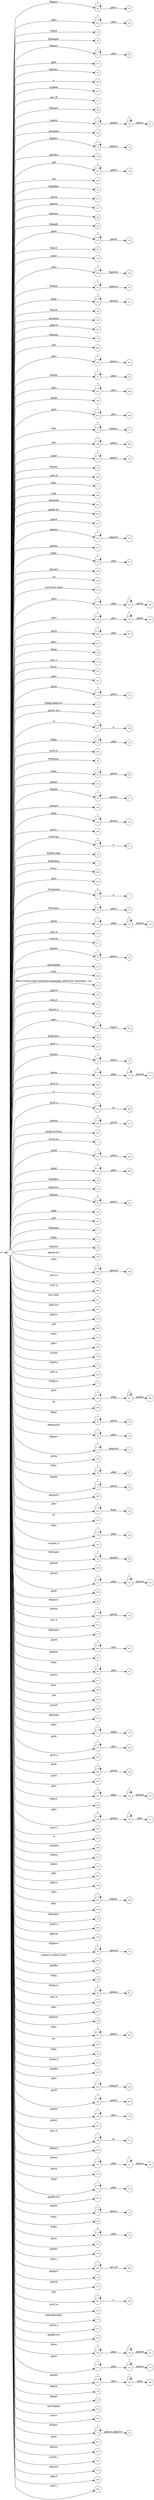 digraph NFA {
  rankdir=LR;
  node [shape=circle, fontsize=10];
  __start [shape=point, label=""];
  __start -> 1;
  69 [label="69"];
  10 [label="10"];
  241 [label="241"];
  45 [label="45"];
  55 [label="55"];
  67 [label="67"];
  147 [label="147"];
  261 [label="261"];
  228 [label="228"];
  43 [label="43"];
  217 [label="217"];
  300 [label="300"];
  301 [label="301"];
  277 [label="277"];
  66 [label="66"];
  23 [label="23"];
  164 [label="164"];
  73 [label="73"];
  74 [label="74"];
  159 [label="159"];
  81 [label="81"];
  135 [label="135"];
  63 [label="63"];
  293 [label="293"];
  240 [label="240"];
  85 [label="85"];
  253 [label="253"];
  151 [label="151"];
  60 [label="60"];
  178 [label="178"];
  83 [label="83"];
  211 [label="211"];
  20 [label="20"];
  87 [label="87"];
  172 [label="172"];
  112 [label="112"];
  229 [label="229"];
  64 [label="64"];
  124 [label="124"];
  140 [label="140"];
  44 [label="44"];
  163 [label="163"];
  195 [label="195"];
  22 [label="22"];
  56 [label="56"];
  259 [label="259"];
  182 [label="182"];
  296 [label="296"];
  245 [label="245"];
  54 [label="54"];
  226 [label="226"];
  21 [label="21"];
  244 [label="244"];
  247 [label="247"];
  199 [label="199"];
  263 [label="263"];
  9 [label="9"];
  168 [label="168"];
  175 [label="175"];
  127 [label="127"];
  188 [label="188"];
  12 [label="12"];
  269 [label="269"];
  8 [label="8"];
  294 [label="294"];
  161 [label="161"];
  200 [label="200"];
  223 [label="223"];
  191 [label="191"];
  213 [label="213"];
  92 [label="92"];
  192 [label="192"];
  105 [label="105"];
  295 [label="295"];
  102 [label="102"];
  236 [label="236"];
  230 [label="230"];
  237 [label="237"];
  238 [label="238"];
  128 [label="128"];
  27 [label="27"];
  143 [label="143"];
  52 [label="52"];
  249 [label="249"];
  206 [label="206"];
  256 [label="256"];
  234 [label="234"];
  99 [label="99"];
  274 [label="274"];
  280 [label="280"];
  310 [label="310"];
  210 [label="210"];
  224 [label="224"];
  170 [label="170"];
  37 [label="37"];
  68 [label="68"];
  156 [label="156"];
  16 [label="16"];
  107 [label="107"];
  212 [label="212"];
  29 [label="29"];
  285 [label="285"];
  50 [label="50"];
  108 [label="108"];
  94 [label="94"];
  155 [label="155"];
  49 [label="49"];
  264 [label="264"];
  26 [label="26"];
  162 [label="162"];
  142 [label="142"];
  286 [label="286"];
  4 [label="4"];
  36 [label="36"];
  141 [label="141"];
  2 [label="2"];
  308 [label="308"];
  131 [label="131"];
  262 [label="262"];
  6 [label="6"];
  51 [label="51"];
  114 [label="114"];
  273 [label="273"];
  288 [label="288"];
  317 [label="317"];
  19 [label="19"];
  315 [label="315"];
  306 [label="306"];
  101 [label="101"];
  176 [label="176"];
  197 [label="197"];
  276 [label="276"];
  100 [label="100"];
  231 [label="231"];
  98 [label="98"];
  133 [label="133"];
  281 [label="281"];
  130 [label="130"];
  13 [label="13"];
  111 [label="111"];
  289 [label="289"];
  313 [label="313"];
  279 [label="279"];
  216 [label="216"];
  298 [label="298"];
  24 [label="24"];
  95 [label="95"];
  201 [label="201"];
  3 [label="3"];
  183 [label="183"];
  250 [label="250"];
  110 [label="110"];
  185 [label="185"];
  84 [label="84"];
  41 [label="41"];
  62 [label="62"];
  144 [label="144"];
  267 [label="267"];
  76 [label="76"];
  47 [label="47"];
  122 [label="122"];
  139 [label="139"];
  11 [label="11"];
  14 [label="14"];
  40 [label="40"];
  158 [label="158"];
  243 [label="243"];
  246 [label="246"];
  282 [label="282"];
  284 [label="284"];
  312 [label="312"];
  145 [label="145"];
  153 [label="153"];
  266 [label="266"];
  311 [label="311"];
  255 [label="255"];
  171 [label="171"];
  189 [label="189"];
  318 [label="318"];
  42 [label="42"];
  268 [label="268"];
  77 [label="77"];
  126 [label="126"];
  106 [label="106"];
  184 [label="184"];
  125 [label="125"];
  33 [label="33"];
  251 [label="251"];
  53 [label="53"];
  71 [label="71"];
  25 [label="25"];
  146 [label="146"];
  90 [label="90"];
  17 [label="17"];
  239 [label="239"];
  165 [label="165"];
  118 [label="118"];
  232 [label="232"];
  233 [label="233"];
  316 [label="316"];
  179 [label="179"];
  302 [label="302"];
  119 [label="119"];
  48 [label="48"];
  7 [label="7"];
  79 [label="79"];
  150 [label="150"];
  117 [label="117"];
  208 [label="208"];
  82 [label="82"];
  214 [label="214"];
  272 [label="272"];
  57 [label="57"];
  260 [label="260"];
  72 [label="72"];
  220 [label="220"];
  61 [label="61"];
  96 [label="96"];
  169 [label="169"];
  186 [label="186"];
  167 [label="167"];
  309 [label="309"];
  218 [label="218"];
  5 [label="5"];
  148 [label="148"];
  160 [label="160"];
  177 [label="177"];
  219 [label="219"];
  278 [label="278"];
  209 [label="209"];
  166 [label="166"];
  121 [label="121"];
  123 [label="123"];
  88 [label="88"];
  97 [label="97"];
  235 [label="235"];
  283 [label="283"];
  113 [label="113"];
  292 [label="292"];
  299 [label="299"];
  137 [label="137"];
  154 [label="154"];
  222 [label="222"];
  196 [label="196"];
  34 [label="34"];
  93 [label="93"];
  227 [label="227"];
  305 [label="305"];
  65 [label="65"];
  58 [label="58"];
  265 [label="265"];
  194 [label="194"];
  207 [label="207"];
  78 [label="78"];
  103 [label="103"];
  202 [label="202"];
  28 [label="28"];
  70 [label="70"];
  80 [label="80"];
  270 [label="270"];
  115 [label="115"];
  252 [label="252"];
  46 [label="46"];
  181 [label="181"];
  307 [label="307"];
  89 [label="89"];
  275 [label="275"];
  204 [label="204"];
  225 [label="225"];
  258 [label="258"];
  116 [label="116"];
  138 [label="138"];
  1 [label="1"];
  221 [label="221"];
  109 [label="109"];
  104 [label="104"];
  120 [label="120"];
  32 [label="32"];
  149 [label="149"];
  173 [label="173"];
  203 [label="203"];
  15 [label="15"];
  242 [label="242"];
  86 [label="86"];
  18 [label="18"];
  31 [label="31"];
  152 [label="152"];
  174 [label="174"];
  190 [label="190"];
  287 [label="287"];
  38 [label="38"];
  134 [label="134"];
  157 [label="157"];
  180 [label="180"];
  297 [label="297"];
  291 [label="291"];
  59 [label="59"];
  271 [label="271"];
  205 [label="205"];
  129 [label="129"];
  132 [label="132"];
  187 [label="187"];
  39 [label="39"];
  30 [label="30"];
  35 [label="35"];
  314 [label="314"];
  304 [label="304"];
  75 [label="75"];
  257 [label="257"];
  254 [label="254"];
  303 [label="303"];
  193 [label="193"];
  198 [label="198"];
  91 [label="91"];
  248 [label="248"];
  290 [label="290"];
  215 [label="215"];
  136 [label="136"];
  { node [shape=doublecircle]; 2 3 5 7 8 10 11 12 14 16 18 20 22 25 27 28 30 32 34 35 36 37 38 39 40 41 42 43 44 45 46 47 49 50 52 54 55 56 57 58 59 60 61 63 65 66 68 70 72 74 76 77 79 81 82 83 84 85 86 87 88 89 91 93 95 97 98 99 100 101 102 103 104 105 106 108 110 113 116 119 122 125 128 131 134 136 137 139 141 143 144 145 146 147 148 149 150 151 152 153 154 155 156 157 158 159 160 161 162 163 164 165 166 167 169 171 172 174 176 178 180 182 184 186 189 190 192 193 194 195 196 197 198 199 200 201 202 203 204 205 207 208 210 212 213 215 217 218 220 221 222 223 224 226 228 230 232 234 237 240 242 244 246 248 251 252 253 254 255 256 257 259 261 262 264 265 266 267 268 269 270 271 272 273 274 275 276 277 278 280 281 282 283 284 285 286 288 289 290 291 292 293 294 295 296 298 299 300 301 302 303 304 305 306 307 308 309 310 311 312 313 314 315 316 317 318 }
  1 -> 2 [label="#GBMPAL"];
  1 -> 3 [label="#SIvCob"];
  1 -> 4 [label="#SIvCob"];
  4 -> 4 [label="*"];
  4 -> 5 [label="a"];
  1 -> 6 [label="#WqQANb"];
  6 -> 6 [label="*"];
  6 -> 7 [label="a"];
  1 -> 8 [label="#gb"];
  1 -> 9 [label="#gb"];
  9 -> 9 [label="*"];
  9 -> 10 [label="#gbprc"];
  1 -> 11 [label="#gbb"];
  1 -> 12 [label="#gbbw"];
  1 -> 13 [label="#gbd4"];
  13 -> 13 [label="*"];
  13 -> 14 [label=".gbmc"];
  1 -> 15 [label="#gbd4"];
  15 -> 15 [label="*"];
  15 -> 16 [label=".gbmcc"];
  1 -> 17 [label="#gbd4"];
  17 -> 17 [label="*"];
  17 -> 18 [label=".gbmh"];
  1 -> 19 [label="#gbd4"];
  19 -> 19 [label="*"];
  19 -> 20 [label=".gbmtc"];
  1 -> 21 [label="#gbd4"];
  21 -> 21 [label="*"];
  21 -> 22 [label=".gbpc"];
  1 -> 23 [label="#gbd4"];
  23 -> 23 [label="*"];
  23 -> 24 [label=".gbpgs"];
  24 -> 24 [label="*"];
  24 -> 25 [label=".gbmtc"];
  1 -> 26 [label="#gbd4"];
  26 -> 26 [label="*"];
  26 -> 27 [label=".gbsbic"];
  1 -> 28 [label="#gbg"];
  1 -> 29 [label="#gbg"];
  29 -> 29 [label="*"];
  29 -> 30 [label=".gbgt"];
  1 -> 31 [label="#gbg"];
  31 -> 31 [label="*"];
  31 -> 32 [label=".gbm"];
  1 -> 33 [label="#gbg"];
  33 -> 33 [label="*"];
  33 -> 34 [label=".gbtcb"];
  1 -> 35 [label="#gbg5"];
  1 -> 36 [label="#gbg6.gbgt"];
  1 -> 37 [label="#gbg6.gbgt-hvr"];
  1 -> 38 [label="#gbgs5"];
  1 -> 39 [label="#gbi4i"];
  1 -> 40 [label="#gbi4id"];
  1 -> 41 [label="#gbi4m1"];
  1 -> 42 [label="#gbi4s"];
  1 -> 43 [label="#gbi4s1"];
  1 -> 44 [label="#gbi4t"];
  1 -> 45 [label="#gbi5"];
  1 -> 46 [label="#gbmm"];
  1 -> 47 [label="#gbmpal"];
  1 -> 48 [label="#gbmpal"];
  48 -> 48 [label="*"];
  48 -> 49 [label=".gbqfbb"];
  1 -> 50 [label="#gbmpas"];
  1 -> 51 [label="#gbmpas"];
  51 -> 51 [label="*"];
  51 -> 52 [label=".gbmt"];
  1 -> 53 [label="#gbmpasb"];
  53 -> 53 [label="*"];
  53 -> 54 [label=".gbps"];
  1 -> 55 [label="#gbmpdv"];
  1 -> 56 [label="#gbmpi"];
  1 -> 57 [label="#gbmpid"];
  1 -> 58 [label="#gbmpiw"];
  1 -> 59 [label="#gbmplp.gbps"];
  1 -> 60 [label="#gbmps"];
  1 -> 61 [label="#gbpm"];
  1 -> 62 [label="#gbpm"];
  62 -> 62 [label="*"];
  62 -> 63 [label=".gbml1"];
  1 -> 64 [label="#gbpm"];
  64 -> 64 [label="*"];
  64 -> 65 [label=".gbpmtc"];
  1 -> 66 [label="#gbpms"];
  1 -> 67 [label="#gbprc"];
  67 -> 67 [label="*"];
  67 -> 68 [label=".gbm"];
  1 -> 69 [label="#gbprc"];
  69 -> 69 [label="*"];
  69 -> 70 [label=".gbmc"];
  1 -> 71 [label="#gbprc"];
  71 -> 71 [label="*"];
  71 -> 72 [label=".gbprcbc"];
  1 -> 73 [label="#gbprc"];
  73 -> 73 [label="*"];
  73 -> 74 [label=".gbprcx"];
  1 -> 75 [label="#gbprc"];
  75 -> 75 [label="*"];
  75 -> 76 [label=".gbprcx.gbgt-hvr"];
  1 -> 77 [label="#gbprca"];
  1 -> 78 [label="#gbprca"];
  78 -> 78 [label="*"];
  78 -> 79 [label=".gbmab"];
  1 -> 80 [label="#gbprca"];
  80 -> 80 [label="*"];
  80 -> 81 [label=".gbmac"];
  1 -> 82 [label="#gbprcs"];
  1 -> 83 [label="#gbqfb"];
  1 -> 84 [label="#gbqfbw"];
  1 -> 85 [label="#gbqfqw"];
  1 -> 86 [label="#gbs"];
  1 -> 87 [label="#gbx3"];
  1 -> 88 [label="#gbx4"];
  1 -> 89 [label="#gbz"];
  1 -> 90 [label="#gbz"];
  90 -> 90 [label="*"];
  90 -> 91 [label=".gbgt"];
  1 -> 92 [label="#gbz"];
  92 -> 92 [label="*"];
  92 -> 93 [label=".gbm"];
  1 -> 94 [label="#gbz"];
  94 -> 94 [label="*"];
  94 -> 95 [label=".gbtcb"];
  1 -> 96 [label="#gbz"];
  96 -> 96 [label="*"];
  96 -> 97 [label=".gbzt"];
  1 -> 98 [label="#gbztms1"];
  1 -> 99 [label="#gog"];
  1 -> 100 [label="#gssb_b"];
  1 -> 101 [label="#gws-output-pages-elements-homepage_additional_languages__als"];
  1 -> 102 [label="-moz-focus-inner"];
  1 -> 103 [label="-webkit-scrollbar-track"];
  1 -> 104 [label=".GBMCC"];
  1 -> 105 [label=".H6sW5"];
  1 -> 106 [label=".ds"];
  1 -> 107 [label=".fl"];
  107 -> 107 [label="*"];
  107 -> 108 [label="a"];
  1 -> 109 [label=".gac_m"];
  109 -> 109 [label="*"];
  109 -> 110 [label="td"];
  1 -> 111 [label=".gbem"];
  111 -> 111 [label="*"];
  111 -> 112 [label=".gbgs"];
  112 -> 112 [label="*"];
  112 -> 113 [label=".gbmab"];
  1 -> 114 [label=".gbem"];
  114 -> 114 [label="*"];
  114 -> 115 [label=".gbgs"];
  115 -> 115 [label="*"];
  115 -> 116 [label=".gbmac"];
  1 -> 117 [label=".gbemi"];
  117 -> 117 [label="*"];
  117 -> 118 [label=".gbgs"];
  118 -> 118 [label="*"];
  118 -> 119 [label=".gbmab"];
  1 -> 120 [label=".gbemi"];
  120 -> 120 [label="*"];
  120 -> 121 [label=".gbgs"];
  121 -> 121 [label="*"];
  121 -> 122 [label=".gbmac"];
  1 -> 123 [label=".gbes"];
  123 -> 123 [label="*"];
  123 -> 124 [label=".gbgs"];
  124 -> 124 [label="*"];
  124 -> 125 [label=".gbmab"];
  1 -> 126 [label=".gbes"];
  126 -> 126 [label="*"];
  126 -> 127 [label=".gbgs"];
  127 -> 127 [label="*"];
  127 -> 128 [label=".gbmac"];
  1 -> 129 [label=".gbesi"];
  129 -> 129 [label="*"];
  129 -> 130 [label=".gbgs"];
  130 -> 130 [label="*"];
  130 -> 131 [label=".gbmab"];
  1 -> 132 [label=".gbesi"];
  132 -> 132 [label="*"];
  132 -> 133 [label=".gbgs"];
  133 -> 133 [label="*"];
  133 -> 134 [label=".gbmac"];
  1 -> 135 [label=".gbf"];
  135 -> 135 [label="*"];
  135 -> 136 [label=".gbmt"];
  1 -> 137 [label=".gbg4a"];
  1 -> 138 [label=".gbg4a"];
  138 -> 138 [label="*"];
  138 -> 139 [label=".gbts"];
  1 -> 140 [label=".gbgs"];
  140 -> 140 [label="*"];
  140 -> 141 [label=".gbmab"];
  1 -> 142 [label=".gbgs"];
  142 -> 142 [label="*"];
  142 -> 143 [label=".gbmac"];
  1 -> 144 [label=".gbgt"];
  1 -> 145 [label=".gbgt-hvr"];
  1 -> 146 [label=".gbi4p"];
  1 -> 147 [label=".gbm"];
  1 -> 148 [label=".gbm0l"];
  1 -> 149 [label=".gbma"];
  1 -> 150 [label=".gbmab"];
  1 -> 151 [label=".gbmac"];
  1 -> 152 [label=".gbmc"];
  1 -> 153 [label=".gbmcc"];
  1 -> 154 [label=".gbmh"];
  1 -> 155 [label=".gbml1"];
  1 -> 156 [label=".gbml1-hvr"];
  1 -> 157 [label=".gbmlb"];
  1 -> 158 [label=".gbmlb-hvr"];
  1 -> 159 [label=".gbmlbw"];
  1 -> 160 [label=".gbmpala"];
  1 -> 161 [label=".gbmpalb"];
  1 -> 162 [label=".gbmpia"];
  1 -> 163 [label=".gbmpiaa"];
  1 -> 164 [label=".gbmpiaw"];
  1 -> 165 [label=".gbmpnw"];
  1 -> 166 [label=".gbmt"];
  1 -> 167 [label=".gbmtc"];
  1 -> 168 [label=".gbn"];
  168 -> 168 [label="*"];
  168 -> 169 [label=".gbmt"];
  1 -> 170 [label=".gbnd"];
  170 -> 170 [label="*"];
  170 -> 171 [label=".gbmt"];
  1 -> 172 [label=".gbp0"];
  1 -> 173 [label=".gbp0"];
  173 -> 173 [label="*"];
  173 -> 174 [label=".gbps"];
  1 -> 175 [label=".gbp0"];
  175 -> 175 [label="*"];
  175 -> 176 [label=".gbps2"];
  1 -> 177 [label=".gbpc"];
  177 -> 177 [label="*"];
  177 -> 178 [label=".gbpd"];
  1 -> 179 [label=".gbpc"];
  179 -> 179 [label="*"];
  179 -> 180 [label=".gbps"];
  1 -> 181 [label=".gbpc"];
  181 -> 181 [label="*"];
  181 -> 182 [label=".gbps2"];
  1 -> 183 [label=".gbpd"];
  183 -> 183 [label="*"];
  183 -> 184 [label=".gbmt"];
  1 -> 185 [label=".gbpd"];
  185 -> 185 [label="*"];
  185 -> 186 [label=".gbps"];
  1 -> 187 [label=".gbpdjs"];
  187 -> 187 [label="*"];
  187 -> 188 [label=".gbto"];
  188 -> 188 [label="*"];
  188 -> 189 [label=".gbm"];
  1 -> 190 [label=".gbpmc"];
  1 -> 191 [label=".gbpmc"];
  191 -> 191 [label="*"];
  191 -> 192 [label=".gbpmtc"];
  1 -> 193 [label=".gbpms2"];
  1 -> 194 [label=".gbprcb"];
  1 -> 195 [label=".gbprcd"];
  1 -> 196 [label=".gbprci"];
  1 -> 197 [label=".gbprct"];
  1 -> 198 [label=".gbps2"];
  1 -> 199 [label=".gbqfb"];
  1 -> 200 [label=".gbqfb-hvr"];
  1 -> 201 [label=".gbqfb-no-focus"];
  1 -> 202 [label=".gbqfba"];
  1 -> 203 [label=".gbqfba-hvr"];
  1 -> 204 [label=".gbqfbb"];
  1 -> 205 [label=".gbqfbb-hvr"];
  1 -> 206 [label=".gbrtl"];
  206 -> 206 [label="*"];
  206 -> 207 [label=".gbm"];
  1 -> 208 [label=".gbsb"];
  1 -> 209 [label=".gbsb"];
  209 -> 209 [label="*"];
  209 -> 210 [label=".gbsbb"];
  1 -> 211 [label=".gbsb"];
  211 -> 211 [label="*"];
  211 -> 212 [label=".gbsbt"];
  1 -> 213 [label=".gbsbic"];
  1 -> 214 [label=".gbsbis"];
  214 -> 214 [label="*"];
  214 -> 215 [label=".gbsbb"];
  1 -> 216 [label=".gbsbis"];
  216 -> 216 [label="*"];
  216 -> 217 [label=".gbsbt"];
  1 -> 218 [label=".gbt"];
  1 -> 219 [label=".gbtb"];
  219 -> 219 [label="*"];
  219 -> 220 [label=".gbts"];
  1 -> 221 [label=".gbtb2"];
  1 -> 222 [label=".gbtc"];
  1 -> 223 [label=".gbtcb"];
  1 -> 224 [label=".gbto"];
  1 -> 225 [label=".gbto"];
  225 -> 225 [label="*"];
  225 -> 226 [label="#gbgs5"];
  1 -> 227 [label=".gbto"];
  227 -> 227 [label="*"];
  227 -> 228 [label="#gbi4i"];
  1 -> 229 [label=".gbto"];
  229 -> 229 [label="*"];
  229 -> 230 [label="#gbi4id"];
  1 -> 231 [label=".gbto"];
  231 -> 231 [label="*"];
  231 -> 232 [label="#gbi5"];
  1 -> 233 [label=".gbto"];
  233 -> 233 [label="*"];
  233 -> 234 [label="#gbs"];
  1 -> 235 [label=".gbto"];
  235 -> 235 [label="*"];
  235 -> 236 [label=".gbg4a"];
  236 -> 236 [label="*"];
  236 -> 237 [label=".gbts"];
  1 -> 238 [label=".gbto"];
  238 -> 238 [label="*"];
  238 -> 239 [label=".gbgt"];
  239 -> 239 [label="*"];
  239 -> 240 [label=".gbtb2"];
  1 -> 241 [label=".gbto"];
  241 -> 241 [label="*"];
  241 -> 242 [label=".gbm"];
  1 -> 243 [label=".gbto"];
  243 -> 243 [label="*"];
  243 -> 244 [label=".gbmab"];
  1 -> 245 [label=".gbto"];
  245 -> 245 [label="*"];
  245 -> 246 [label=".gbmac"];
  1 -> 247 [label=".gbto"];
  247 -> 247 [label="*"];
  247 -> 248 [label=".gbts"];
  1 -> 249 [label=".gbto"];
  249 -> 249 [label="*"];
  249 -> 250 [label=".gbzt"];
  250 -> 250 [label="*"];
  250 -> 251 [label=".gbtb2"];
  1 -> 252 [label=".gbts"];
  1 -> 253 [label=".gbtsa"];
  1 -> 254 [label=".gbxms"];
  1 -> 255 [label=".gbxo"];
  1 -> 256 [label=".gbxv"];
  1 -> 257 [label=".gbxx"];
  1 -> 258 [label=".gbz0l"];
  258 -> 258 [label="*"];
  258 -> 259 [label=".gbtb2"];
  1 -> 260 [label=".gbz0l"];
  260 -> 260 [label="*"];
  260 -> 261 [label=".gbts"];
  1 -> 262 [label=".gbzt"];
  1 -> 263 [label=".gbzt"];
  263 -> 263 [label="*"];
  263 -> 264 [label=".gbts"];
  1 -> 265 [label=".gsdd_a"];
  1 -> 266 [label=".gsfi"];
  1 -> 267 [label=".gsfs"];
  1 -> 268 [label=".gsib_a"];
  1 -> 269 [label=".gsib_b"];
  1 -> 270 [label=".gsls_a"];
  1 -> 271 [label=".gsmq_a"];
  1 -> 272 [label=".gsn_a"];
  1 -> 273 [label=".gsn_b"];
  1 -> 274 [label=".gsn_c"];
  1 -> 275 [label=".gspqs_b"];
  1 -> 276 [label=".gsq_a"];
  1 -> 277 [label=".gss_ifl"];
  1 -> 278 [label=".gssb_a"];
  1 -> 279 [label=".gssb_a"];
  279 -> 279 [label="*"];
  279 -> 280 [label="td"];
  1 -> 281 [label=".gssb_c"];
  1 -> 282 [label=".gssb_e"];
  1 -> 283 [label=".gssb_f"];
  1 -> 284 [label=".gssb_g"];
  1 -> 285 [label=".gssb_h"];
  1 -> 286 [label=".gssb_i"];
  1 -> 287 [label=".gssb_i"];
  287 -> 287 [label="*"];
  287 -> 288 [label=".gss_ifl"];
  1 -> 289 [label=".gssb_k"];
  1 -> 290 [label=".gssb_l"];
  1 -> 291 [label=".gssb_m"];
  1 -> 292 [label=".h"];
  1 -> 293 [label=".lsb"];
  1 -> 294 [label=".lsbb"];
  1 -> 295 [label=".lst"];
  1 -> 296 [label=".sblc"];
  1 -> 297 [label=".sblc"];
  297 -> 297 [label="*"];
  297 -> 298 [label="a"];
  1 -> 299 [label=".z4hgWe"];
  1 -> 300 [label="a"];
  1 -> 301 [label="a.gbiba"];
  1 -> 302 [label="a.gspqs_a"];
  1 -> 303 [label="a.gssb_j"];
  1 -> 304 [label="active"];
  1 -> 305 [label="after"];
  1 -> 306 [label="body"];
  1 -> 307 [label="em"];
  1 -> 308 [label="focus"];
  1 -> 309 [label="form"];
  1 -> 310 [label="hover"];
  1 -> 311 [label="input"];
  1 -> 312 [label="last-child"];
  1 -> 313 [label="p"];
  1 -> 314 [label="span#gbg4"];
  1 -> 315 [label="span#gbg6"];
  1 -> 316 [label="td"];
  1 -> 317 [label="vertical"];
  1 -> 318 [label="visited"];
}

